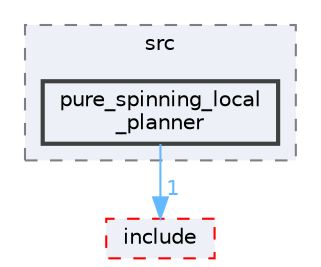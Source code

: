 digraph "smacc_client_library/move_base_z_client/custom_planners/pure_spinning_local_planner/src/pure_spinning_local_planner"
{
 // LATEX_PDF_SIZE
  bgcolor="transparent";
  edge [fontname=Helvetica,fontsize=10,labelfontname=Helvetica,labelfontsize=10];
  node [fontname=Helvetica,fontsize=10,shape=box,height=0.2,width=0.4];
  compound=true
  subgraph clusterdir_f20eb21dd8503093944195be0ae09ffd {
    graph [ bgcolor="#edf0f7", pencolor="grey50", label="src", fontname=Helvetica,fontsize=10 style="filled,dashed", URL="dir_f20eb21dd8503093944195be0ae09ffd.html",tooltip=""]
  dir_f5744eabdd30c7ff501e3fbc9f9f229b [label="pure_spinning_local\l_planner", fillcolor="#edf0f7", color="grey25", style="filled,bold", URL="dir_f5744eabdd30c7ff501e3fbc9f9f229b.html",tooltip=""];
  }
  dir_6dcdaeea588170f125847a8433ef05a0 [label="include", fillcolor="#edf0f7", color="red", style="filled,dashed", URL="dir_6dcdaeea588170f125847a8433ef05a0.html",tooltip=""];
  dir_f5744eabdd30c7ff501e3fbc9f9f229b->dir_6dcdaeea588170f125847a8433ef05a0 [headlabel="1", labeldistance=1.5 headhref="dir_000084_000046.html" color="steelblue1" fontcolor="steelblue1"];
}
